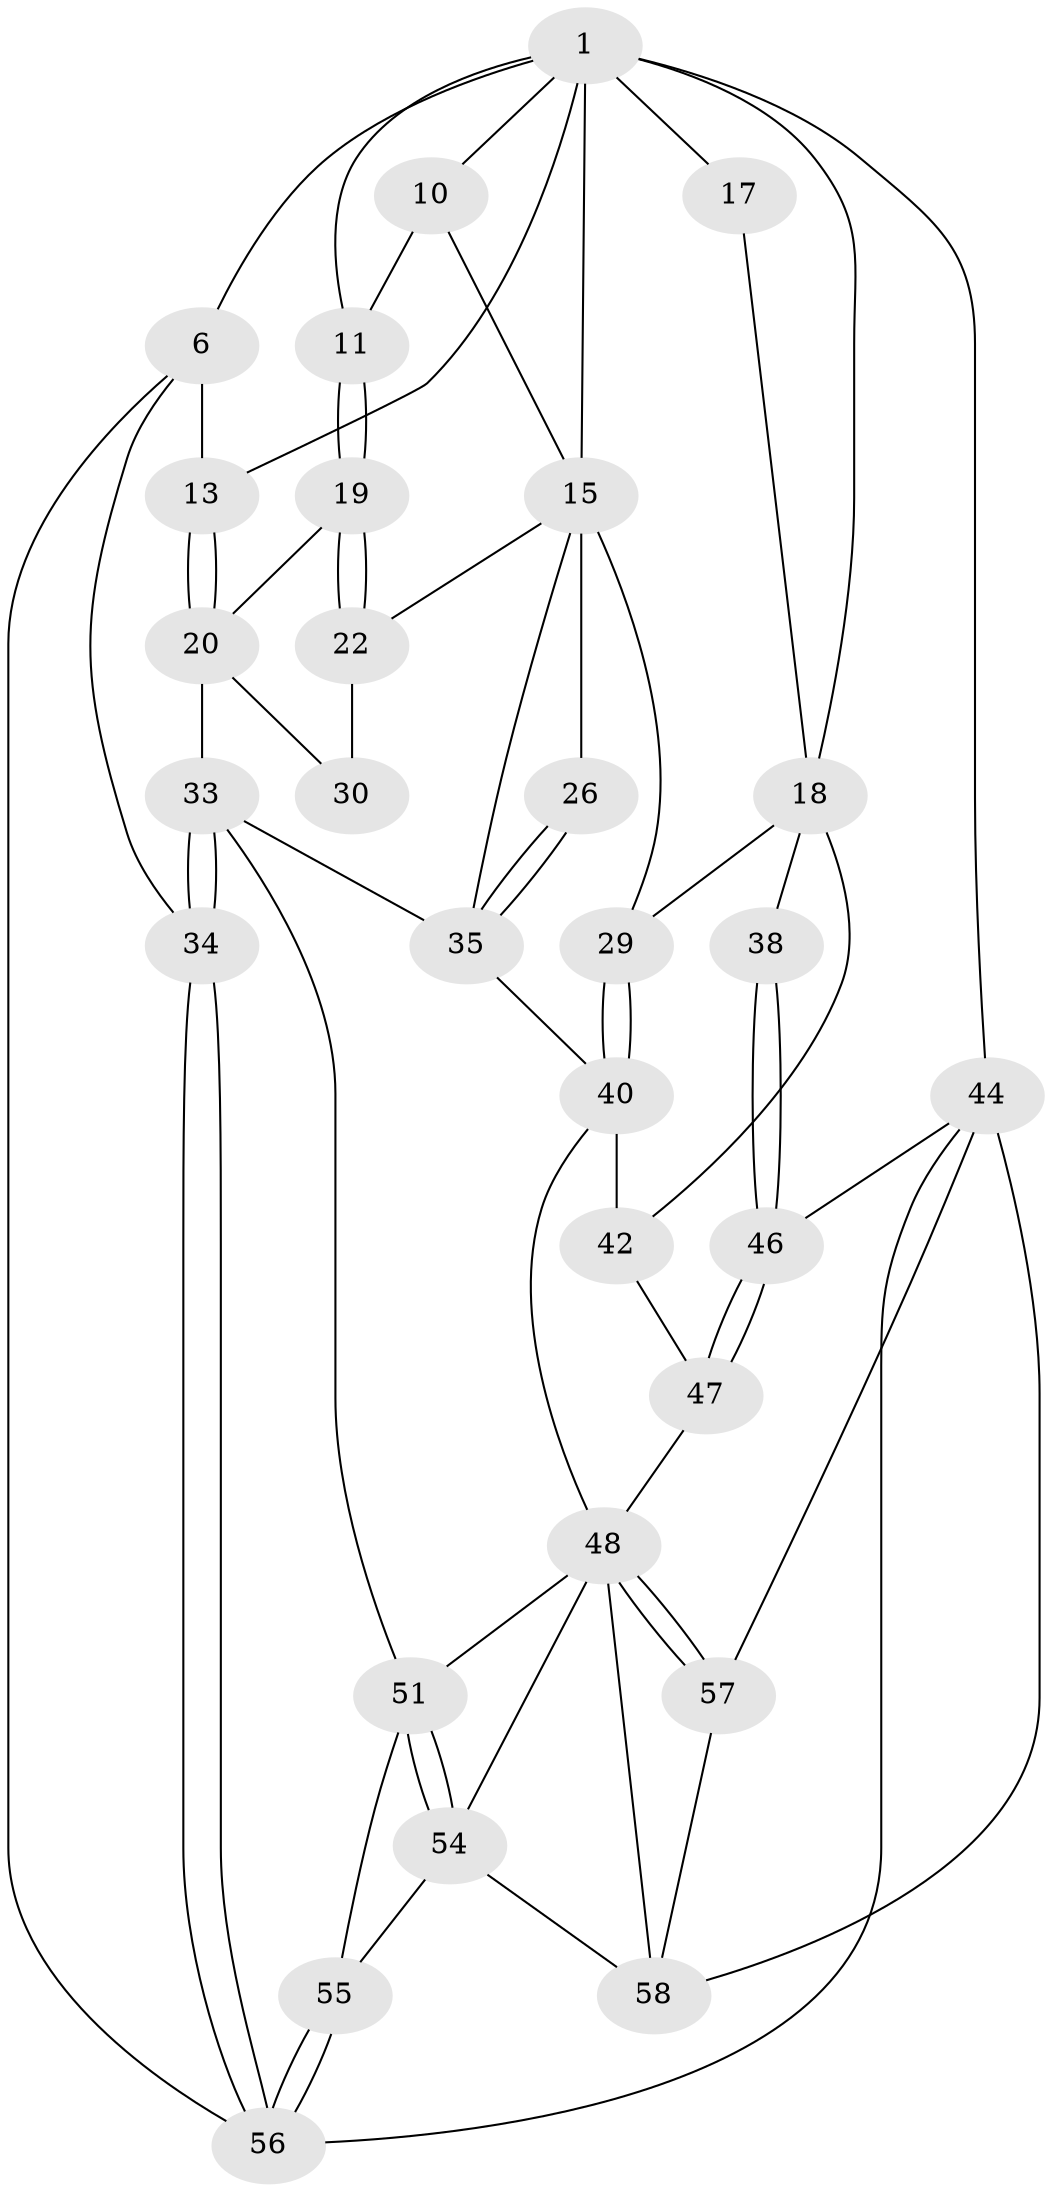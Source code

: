// original degree distribution, {3: 0.03333333333333333, 4: 0.25, 6: 0.21666666666666667, 5: 0.5}
// Generated by graph-tools (version 1.1) at 2025/17/03/09/25 04:17:06]
// undirected, 30 vertices, 67 edges
graph export_dot {
graph [start="1"]
  node [color=gray90,style=filled];
  1 [pos="+0.260085131701736+0",super="+8+2"];
  6 [pos="+0+0",super="+12+7"];
  10 [pos="+0.38309347452665915+0.09950466200297907"];
  11 [pos="+0.25702484459523167+0.09574291917285352"];
  13 [pos="+0+0.16579220098317646"];
  15 [pos="+0.5125510003796211+0.17219338451922397",super="+24+16"];
  17 [pos="+0.7684502591160907+0.09295739700420007",super="+23"];
  18 [pos="+0.7583045408812664+0.27992509066412297",super="+27"];
  19 [pos="+0.2513451469403125+0.12123852943147406"];
  20 [pos="+0.05727461544374364+0.1863518300114436",super="+31"];
  22 [pos="+0.28539455667985963+0.23414003124738034"];
  26 [pos="+0.3933656673548596+0.40526216659438086"];
  29 [pos="+0.68607565010919+0.3684684929764854"];
  30 [pos="+0.2218419438901191+0.2723374660172809"];
  33 [pos="+0.10536473706530464+0.6065886402847618",super="+36"];
  34 [pos="+0+0.6504404545617726"];
  35 [pos="+0.24959848566669432+0.5833047111766654",super="+41"];
  38 [pos="+1+0.448426885249761"];
  40 [pos="+0.6370601886995496+0.6412536698141921",super="+43"];
  42 [pos="+0.8945225341926725+0.5097311911893613"];
  44 [pos="+1+1",super="+45"];
  46 [pos="+1+0.6565370354942559"];
  47 [pos="+0.9148151213260008+0.6925982859993187"];
  48 [pos="+0.8567444561894497+0.7834614836234504",super="+49"];
  51 [pos="+0.5374255763705132+0.8094616212842206",super="+52"];
  54 [pos="+0.5695023334234636+0.9419333901975653",super="+59"];
  55 [pos="+0.303391543162782+1"];
  56 [pos="+0+1"];
  57 [pos="+0.8897461357312951+0.8400925493503372"];
  58 [pos="+0.7660003370827464+1",super="+60"];
  1 -- 11;
  1 -- 13;
  1 -- 6 [weight=2];
  1 -- 10;
  1 -- 44;
  1 -- 15;
  1 -- 17 [weight=2];
  1 -- 18;
  6 -- 56;
  6 -- 34;
  6 -- 13;
  10 -- 11;
  10 -- 15;
  11 -- 19;
  11 -- 19;
  13 -- 20;
  13 -- 20;
  15 -- 26 [weight=2];
  15 -- 29;
  15 -- 22;
  15 -- 35;
  17 -- 18 [weight=2];
  18 -- 38 [weight=2];
  18 -- 42;
  18 -- 29;
  19 -- 20;
  19 -- 22;
  19 -- 22;
  20 -- 33;
  20 -- 30 [weight=2];
  22 -- 30;
  26 -- 35;
  26 -- 35;
  29 -- 40;
  29 -- 40;
  33 -- 34;
  33 -- 34;
  33 -- 35;
  33 -- 51;
  34 -- 56;
  34 -- 56;
  35 -- 40;
  38 -- 46;
  38 -- 46;
  40 -- 42;
  40 -- 48;
  42 -- 47;
  44 -- 56;
  44 -- 58;
  44 -- 57;
  44 -- 46;
  46 -- 47;
  46 -- 47;
  47 -- 48;
  48 -- 57;
  48 -- 57;
  48 -- 51;
  48 -- 54;
  48 -- 58;
  51 -- 54;
  51 -- 54;
  51 -- 55;
  54 -- 55;
  54 -- 58;
  55 -- 56;
  55 -- 56;
  57 -- 58;
}
